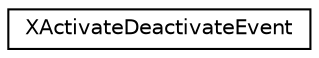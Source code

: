 digraph "Graphical Class Hierarchy"
{
  edge [fontname="Helvetica",fontsize="10",labelfontname="Helvetica",labelfontsize="10"];
  node [fontname="Helvetica",fontsize="10",shape=record];
  rankdir="LR";
  Node1 [label="XActivateDeactivateEvent",height=0.2,width=0.4,color="black", fillcolor="white", style="filled",URL="$struct_x_activate_deactivate_event.html"];
}
